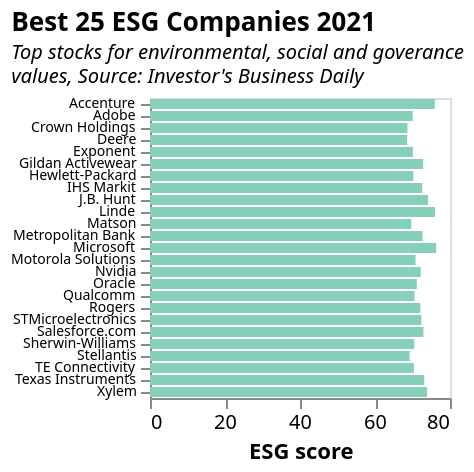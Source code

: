 {
  "$schema": "https://vega.github.io/schema/vega-lite/v5.json",
  "description": "A bar chart showing the US population distribution of age groups in 2000.",
  "height": 150,
  "width": 150,
  "title": {
    "text": "Best 25 ESG Companies 2021",
    "subtitle": [
      "Top stocks for environmental, social and goverance",
      "values, Source: Investor's Business Daily"
    ],
    "subtitleFontSize": 10,
    "subtitleFontStyle": "italic",
    "anchor": "start"
  },
  "data": {
    "values": [
      {
        "Rank_1-25": "Microsoft",
        "ESG Score_1-25": "76.30",
        "Rank_26-50": "ASML",
        "ESG Score_26-50": "68.41",
        "Rank_51-75": "Apple",
        "ESG Score_51-75": "66.15**",
        "Rank_76-100": "Abbott Labs",
        "ESG Score_76-100": "63.51"
      },
      {
        "Rank_1-25": "Linde",
        "ESG Score_1-25": "76.00",
        "Rank_26-50": "West Fraser Timber",
        "ESG Score_26-50": "68.38",
        "Rank_51-75": "Arcelor Mittal",
        "ESG Score_51-75": "66.15",
        "Rank_76-100": "Arista Networks",
        "ESG Score_76-100": "63.50"
      },
      {
        "Rank_1-25": "Accenture",
        "ESG Score_1-25": "75.95",
        "Rank_26-50": "Cabot",
        "ESG Score_26-50": "68.10",
        "Rank_51-75": "Fortinet",
        "ESG Score_51-75": "66.07",
        "Rank_76-100": "First Industrial Realty",
        "ESG Score_76-100": "63.25"
      },
      {
        "Rank_1-25": "J.B. Hunt",
        "ESG Score_1-25": "74.14",
        "Rank_26-50": "Moelis & Co.",
        "ESG Score_26-50": "67.76",
        "Rank_51-75": "Alphabet",
        "ESG Score_51-75": "65.76",
        "Rank_76-100": "Agilent",
        "ESG Score_76-100": "63.23"
      },
      {
        "Rank_1-25": "Xylem",
        "ESG Score_1-25": "73.89",
        "Rank_26-50": "Advansix",
        "ESG Score_26-50": "67.76",
        "Rank_51-75": "Simon Property Group",
        "ESG Score_51-75": "65.40",
        "Rank_76-100": "Waste Management",
        "ESG Score_76-100": "63.21"
      },
      {
        "Rank_1-25": "Texas Instruments",
        "ESG Score_1-25": "73.14",
        "Rank_26-50": "Advanced Micro Devices",
        "ESG Score_26-50": "67.67",
        "Rank_51-75": "Steel Dynamics",
        "ESG Score_51-75": "65.39",
        "Rank_76-100": "Danaher",
        "ESG Score_76-100": "63.20"
      },
      {
        "Rank_1-25": "Salesforce.com",
        "ESG Score_1-25": "72.92",
        "Rank_26-50": "Nike",
        "ESG Score_26-50": "67.34",
        "Rank_51-75": "Owens Corning",
        "ESG Score_51-75": "65.36",
        "Rank_76-100": "Darling Ingredients",
        "ESG Score_76-100": "63.16"
      },
      {
        "Rank_1-25": "Gildan Activewear",
        "ESG Score_1-25": "72.84",
        "Rank_26-50": "Artisan Partners",
        "ESG Score_26-50": "67.10",
        "Rank_51-75": "Brinks",
        "ESG Score_51-75": "65.34",
        "Rank_76-100": "Keysight Technologies",
        "ESG Score_76-100": "63.07"
      },
      {
        "Rank_1-25": "Metropolitan Bank",
        "ESG Score_1-25": "72.68",
        "Rank_26-50": "Ball Corp.",
        "ESG Score_26-50": "67.05",
        "Rank_51-75": "NetApp",
        "ESG Score_51-75": "65.33",
        "Rank_76-100": "Goldman Sachs",
        "ESG Score_76-100": "62.93"
      },
      {
        "Rank_1-25": "IHS Markit",
        "ESG Score_1-25": "72.60",
        "Rank_26-50": "Eaton",
        "ESG Score_26-50": "66.95",
        "Rank_51-75": "Ternium",
        "ESG Score_51-75": "65.26",
        "Rank_76-100": "Facebook",
        "ESG Score_76-100": "62.86"
      },
      {
        "Rank_1-25": "STMicroelectronics",
        "ESG Score_1-25": "72.37",
        "Rank_26-50": "Tradeweb Markets",
        "ESG Score_26-50": "66.90",
        "Rank_51-75": "Gartner",
        "ESG Score_51-75": "65.20",
        "Rank_76-100": "Wesco International",
        "ESG Score_76-100": "62.81"
      },
      {
        "Rank_1-25": "Nvidia",
        "ESG Score_1-25": "72.19",
        "Rank_26-50": "Applied Materials",
        "ESG Score_26-50": "66.89",
        "Rank_51-75": "Textron",
        "ESG Score_51-75": "65.06",
        "Rank_76-100": "Xilinx",
        "ESG Score_76-100": "62.81"
      },
      {
        "Rank_1-25": "Rogers",
        "ESG Score_1-25": "72.08",
        "Rank_26-50": "Fabrinet",
        "ESG Score_26-50": "66.86",
        "Rank_51-75": "Avery Dennison",
        "ESG Score_51-75": "64.98",
        "Rank_76-100": "Cadence Design Systems",
        "ESG Score_76-100": "62.69"
      },
      {
        "Rank_1-25": "Oracle",
        "ESG Score_1-25": "71.14",
        "Rank_26-50": "Vista Outdoor",
        "ESG Score_26-50": "66.80",
        "Rank_51-75": "Five Below",
        "ESG Score_51-75": "64.86",
        "Rank_76-100": "Semtech",
        "ESG Score_76-100": "62.56"
      },
      {
        "Rank_1-25": "Motorola Solutions",
        "ESG Score_1-25": "70.81",
        "Rank_26-50": "Qiagen",
        "ESG Score_26-50": "66.73",
        "Rank_51-75": "Chemours Co.",
        "ESG Score_51-75": "64.58",
        "Rank_76-100": "EBAY",
        "ESG Score_76-100": "62.46"
      },
      {
        "Rank_1-25": "Qualcomm",
        "ESG Score_1-25": "70.53",
        "Rank_26-50": "ASGN",
        "ESG Score_26-50": "66.73",
        "Rank_51-75": "Mattel",
        "ESG Score_51-75": "64.54",
        "Rank_76-100": "American Tower",
        "ESG Score_76-100": "62.32"
      },
      {
        "Rank_1-25": "Sherwin-Williams",
        "ESG Score_1-25": "70.45",
        "Rank_26-50": "Dover",
        "ESG Score_26-50": "66.65",
        "Rank_51-75": "Kimco Realty",
        "ESG Score_51-75": "64.38",
        "Rank_76-100": "Sun Communities",
        "ESG Score_76-100": "62.29"
      },
      {
        "Rank_1-25": "TE Connectivity",
        "ESG Score_1-25": "70.38",
        "Rank_26-50": "Thermo Fisher",
        "ESG Score_26-50": "66.65",
        "Rank_51-75": "Workday",
        "ESG Score_51-75": "64.30",
        "Rank_76-100": "Centerspace",
        "ESG Score_76-100": "62.27"
      },
      {
        "Rank_1-25": "Hewlett-Packard",
        "ESG Score_1-25": "70.26",
        "Rank_26-50": "American Financial Group",
        "ESG Score_26-50": "66.54",
        "Rank_51-75": "Yum Brands",
        "ESG Score_51-75": "64.30",
        "Rank_76-100": "Hologic",
        "ESG Score_76-100": "62.26"
      },
      {
        "Rank_1-25": "Exponent",
        "ESG Score_1-25": "70.12",
        "Rank_26-50": "CNH Industrial",
        "ESG Score_26-50": "66.53",
        "Rank_51-75": "Asbury Automotive",
        "ESG Score_51-75": "64.10",
        "Rank_76-100": "Flex",
        "ESG Score_76-100": "62.25"
      },
      {
        "Rank_1-25": "Adobe",
        "ESG Score_1-25": "70.06",
        "Rank_26-50": "Jabil",
        "ESG Score_26-50": "66.52",
        "Rank_51-75": "Northern Oil & Gas",
        "ESG Score_51-75": "64.03",
        "Rank_76-100": "Tractor Supply",
        "ESG Score_76-100": "62.21"
      },
      {
        "Rank_1-25": "Matson",
        "ESG Score_1-25": "69.68",
        "Rank_26-50": "Lam Research",
        "ESG Score_26-50": "66.47",
        "Rank_51-75": "Alexandria Real Estate Equities",
        "ESG Score_51-75": "63.89",
        "Rank_76-100": "Chipotle",
        "ESG Score_76-100": "62.12"
      },
      {
        "Rank_1-25": "Stellantis",
        "ESG Score_1-25": "69.22",
        "Rank_26-50": "Eli Lilly",
        "ESG Score_26-50": "66.43",
        "Rank_51-75": "Crane",
        "ESG Score_51-75": "63.75",
        "Rank_76-100": "Zoetis",
        "ESG Score_76-100": "62.06"
      },
      {
        "Rank_1-25": "Crown Holdings",
        "ESG Score_1-25": "68.66",
        "Rank_26-50": "ON Semiconductor",
        "ESG Score_26-50": "66.27",
        "Rank_51-75": "Mohawk Industries",
        "ESG Score_51-75": "63.59",
        "Rank_76-100": "Gentherm",
        "ESG Score_76-100": "61.95"
      },
      {
        "Rank_1-25": "Deere",
        "ESG Score_1-25": "68.58",
        "Rank_26-50": "Altair Engineering",
        "ESG Score_26-50": "66.27",
        "Rank_51-75": "Costco",
        "ESG Score_51-75": "63.52",
        "Rank_76-100": "Ameriprise",
        "ESG Score_76-100": "61.89"
      }
    ]
  },
  "params": [
    {
      "name": "highlight",
      "select": {
        "type": "point",
        "on": "mouseover"
      }
    },
    {
      "name": "select",
      "select": "point"
    }
  ],
  "mark": {
    "type": "bar",
    "color": "#86d0bb",
    "size": 5,
    "cursor": "pointer"
  },
  "encoding": {
    "y": {
      "field": "Rank_1-25",
      "title": null,
      "axis": {
        "labelFontSize": 7
      }
    },
    "fillOpacity": {
      "condition": {
        "param": "select",
        "value": 1
      },
      "value": 0.3
    },
    "x": {
      "aggregate": "sum",
      "field": "ESG Score_1-25",
      "title": "ESG score",
      "axis": {
        "grid": false
      }
    },
    "tooltip": [
      {
        "field": "ESG Score_1-25",
        "type": "quantitative",
        "title": "ESG Score"
      }
    ]
  }
}